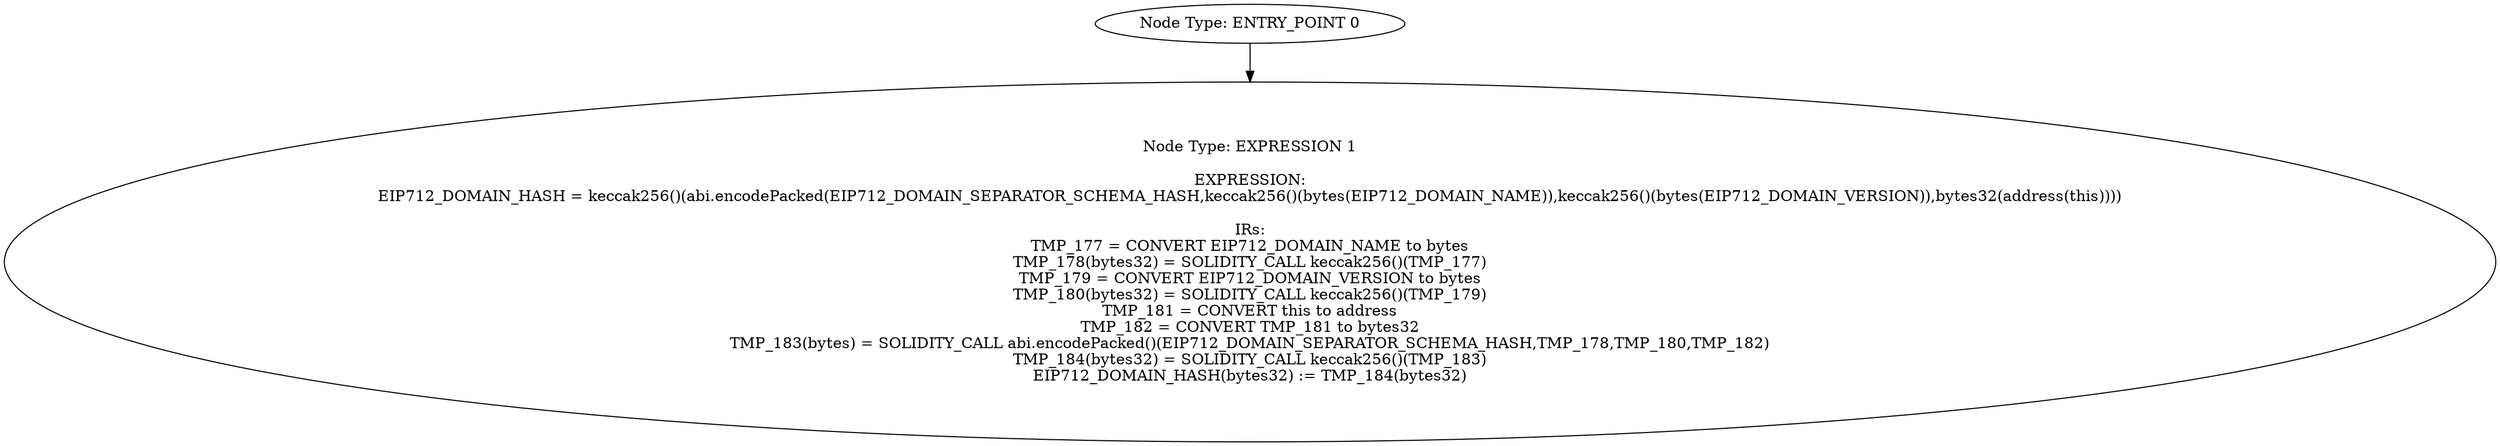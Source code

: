 digraph{
0[label="Node Type: ENTRY_POINT 0
"];
0->1;
1[label="Node Type: EXPRESSION 1

EXPRESSION:
EIP712_DOMAIN_HASH = keccak256()(abi.encodePacked(EIP712_DOMAIN_SEPARATOR_SCHEMA_HASH,keccak256()(bytes(EIP712_DOMAIN_NAME)),keccak256()(bytes(EIP712_DOMAIN_VERSION)),bytes32(address(this))))

IRs:
TMP_177 = CONVERT EIP712_DOMAIN_NAME to bytes
TMP_178(bytes32) = SOLIDITY_CALL keccak256()(TMP_177)
TMP_179 = CONVERT EIP712_DOMAIN_VERSION to bytes
TMP_180(bytes32) = SOLIDITY_CALL keccak256()(TMP_179)
TMP_181 = CONVERT this to address
TMP_182 = CONVERT TMP_181 to bytes32
TMP_183(bytes) = SOLIDITY_CALL abi.encodePacked()(EIP712_DOMAIN_SEPARATOR_SCHEMA_HASH,TMP_178,TMP_180,TMP_182)
TMP_184(bytes32) = SOLIDITY_CALL keccak256()(TMP_183)
EIP712_DOMAIN_HASH(bytes32) := TMP_184(bytes32)"];
}
